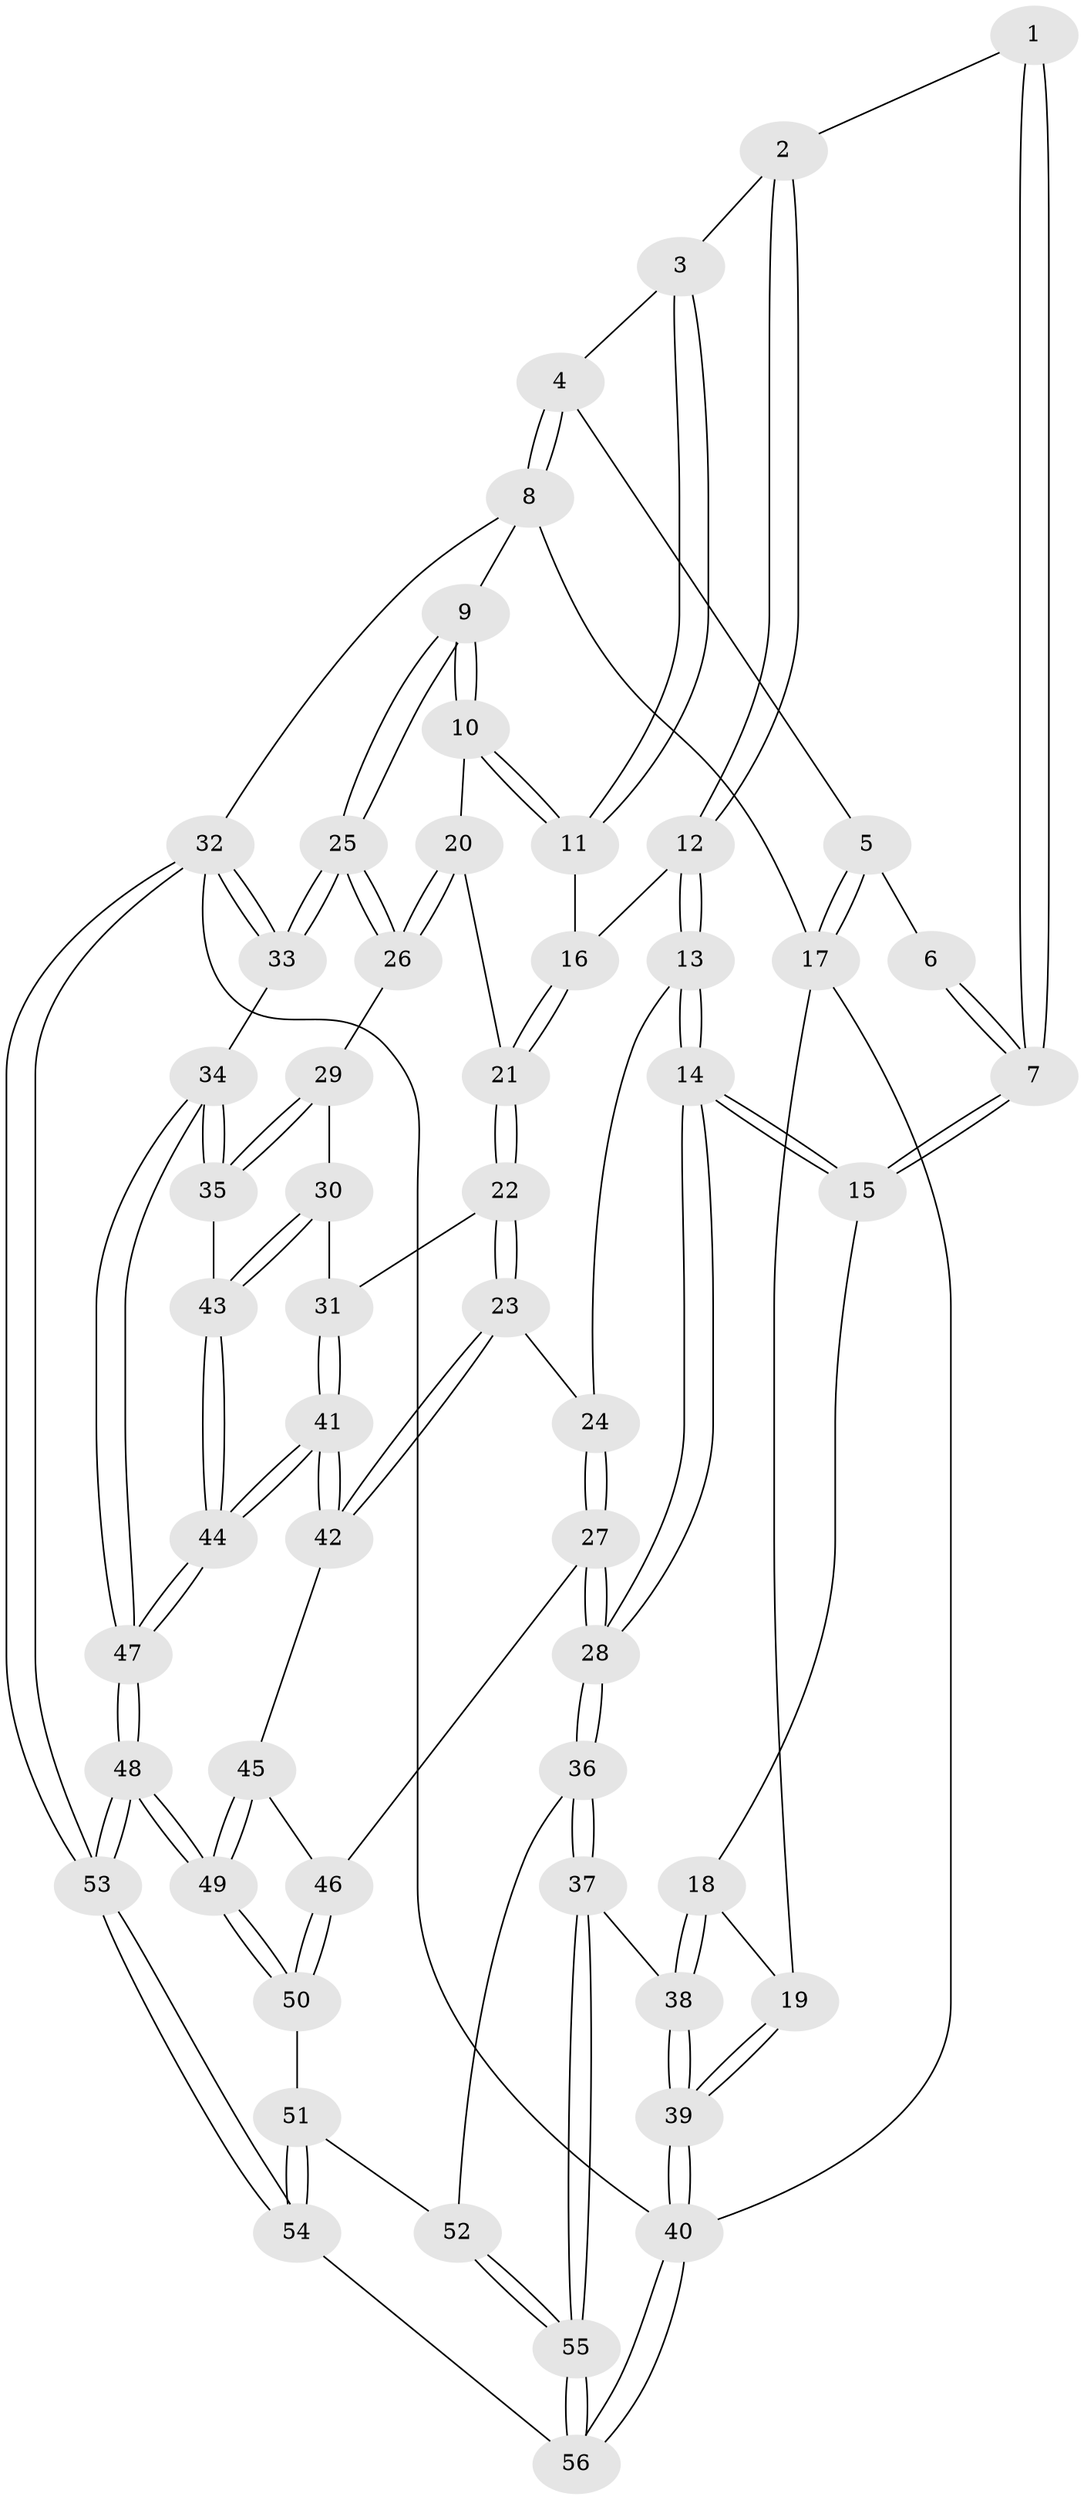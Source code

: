 // Generated by graph-tools (version 1.1) at 2025/38/03/09/25 02:38:28]
// undirected, 56 vertices, 137 edges
graph export_dot {
graph [start="1"]
  node [color=gray90,style=filled];
  1 [pos="+0.32921290919929336+0.15321324193240204"];
  2 [pos="+0.4094045418723144+0.11089782898399292"];
  3 [pos="+0.4414728798870531+0.03718409803284743"];
  4 [pos="+0.46040494964286066+0"];
  5 [pos="+0+0"];
  6 [pos="+0.14221173530121484+0.1223914273876297"];
  7 [pos="+0.20389469714701192+0.2648226524178715"];
  8 [pos="+1+0"];
  9 [pos="+1+0"];
  10 [pos="+1+0"];
  11 [pos="+0.6136247043906442+0.283386632664246"];
  12 [pos="+0.42509923484393874+0.3534124942524859"];
  13 [pos="+0.41402023375242536+0.3672274117877587"];
  14 [pos="+0.18006614866591958+0.40478563375725557"];
  15 [pos="+0.17435997419814916+0.39961009498616046"];
  16 [pos="+0.5861439487673539+0.3374095070970431"];
  17 [pos="+0+0"];
  18 [pos="+0.10678585305430126+0.38556096904804354"];
  19 [pos="+0+0.2664149862787443"];
  20 [pos="+0.7896294839975457+0.37862765043051566"];
  21 [pos="+0.6643901187019944+0.4393842079748738"];
  22 [pos="+0.6523442022097695+0.5154239489031367"];
  23 [pos="+0.6098750905305779+0.5414777198443151"];
  24 [pos="+0.43607710497535906+0.4364189272065915"];
  25 [pos="+1+0.38655472390795653"];
  26 [pos="+0.8322718223115418+0.5217725079476525"];
  27 [pos="+0.4078611769653634+0.6106806688386766"];
  28 [pos="+0.21553771589722476+0.6737357526848936"];
  29 [pos="+0.8319212493933886+0.5223769319490886"];
  30 [pos="+0.7032490734887109+0.5487542458519844"];
  31 [pos="+0.6900959122382517+0.5404285774740196"];
  32 [pos="+1+1"];
  33 [pos="+1+0.5923549117796795"];
  34 [pos="+0.9093312234556905+0.6669515117611609"];
  35 [pos="+0.8572734476756397+0.6039844229154281"];
  36 [pos="+0.18898493167538716+0.7298575654939672"];
  37 [pos="+0+0.7928627878575335"];
  38 [pos="+0+0.8144026407445518"];
  39 [pos="+0+0.8374246668722892"];
  40 [pos="+0+1"];
  41 [pos="+0.6551665611005189+0.7150080837215922"];
  42 [pos="+0.5596517542816295+0.6203384442261748"];
  43 [pos="+0.733620798569478+0.6128555602847877"];
  44 [pos="+0.7473761950106965+0.8117469863045268"];
  45 [pos="+0.5391523136462691+0.6292932817397192"];
  46 [pos="+0.4997821584541175+0.6446805864718044"];
  47 [pos="+0.7597818877137645+0.8400774608295951"];
  48 [pos="+0.7551680128142003+0.880385410203348"];
  49 [pos="+0.620932397702646+0.8444059846959522"];
  50 [pos="+0.4959703819708451+0.8154842436818498"];
  51 [pos="+0.4624646160448063+0.8335243935480297"];
  52 [pos="+0.232139748406488+0.776622118290753"];
  53 [pos="+0.8701455130954757+1"];
  54 [pos="+0.4245872953179564+1"];
  55 [pos="+0.3391229432149228+1"];
  56 [pos="+0.3392512292122251+1"];
  1 -- 2;
  1 -- 7;
  1 -- 7;
  2 -- 3;
  2 -- 12;
  2 -- 12;
  3 -- 4;
  3 -- 11;
  3 -- 11;
  4 -- 5;
  4 -- 8;
  4 -- 8;
  5 -- 6;
  5 -- 17;
  5 -- 17;
  6 -- 7;
  6 -- 7;
  7 -- 15;
  7 -- 15;
  8 -- 9;
  8 -- 17;
  8 -- 32;
  9 -- 10;
  9 -- 10;
  9 -- 25;
  9 -- 25;
  10 -- 11;
  10 -- 11;
  10 -- 20;
  11 -- 16;
  12 -- 13;
  12 -- 13;
  12 -- 16;
  13 -- 14;
  13 -- 14;
  13 -- 24;
  14 -- 15;
  14 -- 15;
  14 -- 28;
  14 -- 28;
  15 -- 18;
  16 -- 21;
  16 -- 21;
  17 -- 19;
  17 -- 40;
  18 -- 19;
  18 -- 38;
  18 -- 38;
  19 -- 39;
  19 -- 39;
  20 -- 21;
  20 -- 26;
  20 -- 26;
  21 -- 22;
  21 -- 22;
  22 -- 23;
  22 -- 23;
  22 -- 31;
  23 -- 24;
  23 -- 42;
  23 -- 42;
  24 -- 27;
  24 -- 27;
  25 -- 26;
  25 -- 26;
  25 -- 33;
  25 -- 33;
  26 -- 29;
  27 -- 28;
  27 -- 28;
  27 -- 46;
  28 -- 36;
  28 -- 36;
  29 -- 30;
  29 -- 35;
  29 -- 35;
  30 -- 31;
  30 -- 43;
  30 -- 43;
  31 -- 41;
  31 -- 41;
  32 -- 33;
  32 -- 33;
  32 -- 53;
  32 -- 53;
  32 -- 40;
  33 -- 34;
  34 -- 35;
  34 -- 35;
  34 -- 47;
  34 -- 47;
  35 -- 43;
  36 -- 37;
  36 -- 37;
  36 -- 52;
  37 -- 38;
  37 -- 55;
  37 -- 55;
  38 -- 39;
  38 -- 39;
  39 -- 40;
  39 -- 40;
  40 -- 56;
  40 -- 56;
  41 -- 42;
  41 -- 42;
  41 -- 44;
  41 -- 44;
  42 -- 45;
  43 -- 44;
  43 -- 44;
  44 -- 47;
  44 -- 47;
  45 -- 46;
  45 -- 49;
  45 -- 49;
  46 -- 50;
  46 -- 50;
  47 -- 48;
  47 -- 48;
  48 -- 49;
  48 -- 49;
  48 -- 53;
  48 -- 53;
  49 -- 50;
  49 -- 50;
  50 -- 51;
  51 -- 52;
  51 -- 54;
  51 -- 54;
  52 -- 55;
  52 -- 55;
  53 -- 54;
  53 -- 54;
  54 -- 56;
  55 -- 56;
  55 -- 56;
}
